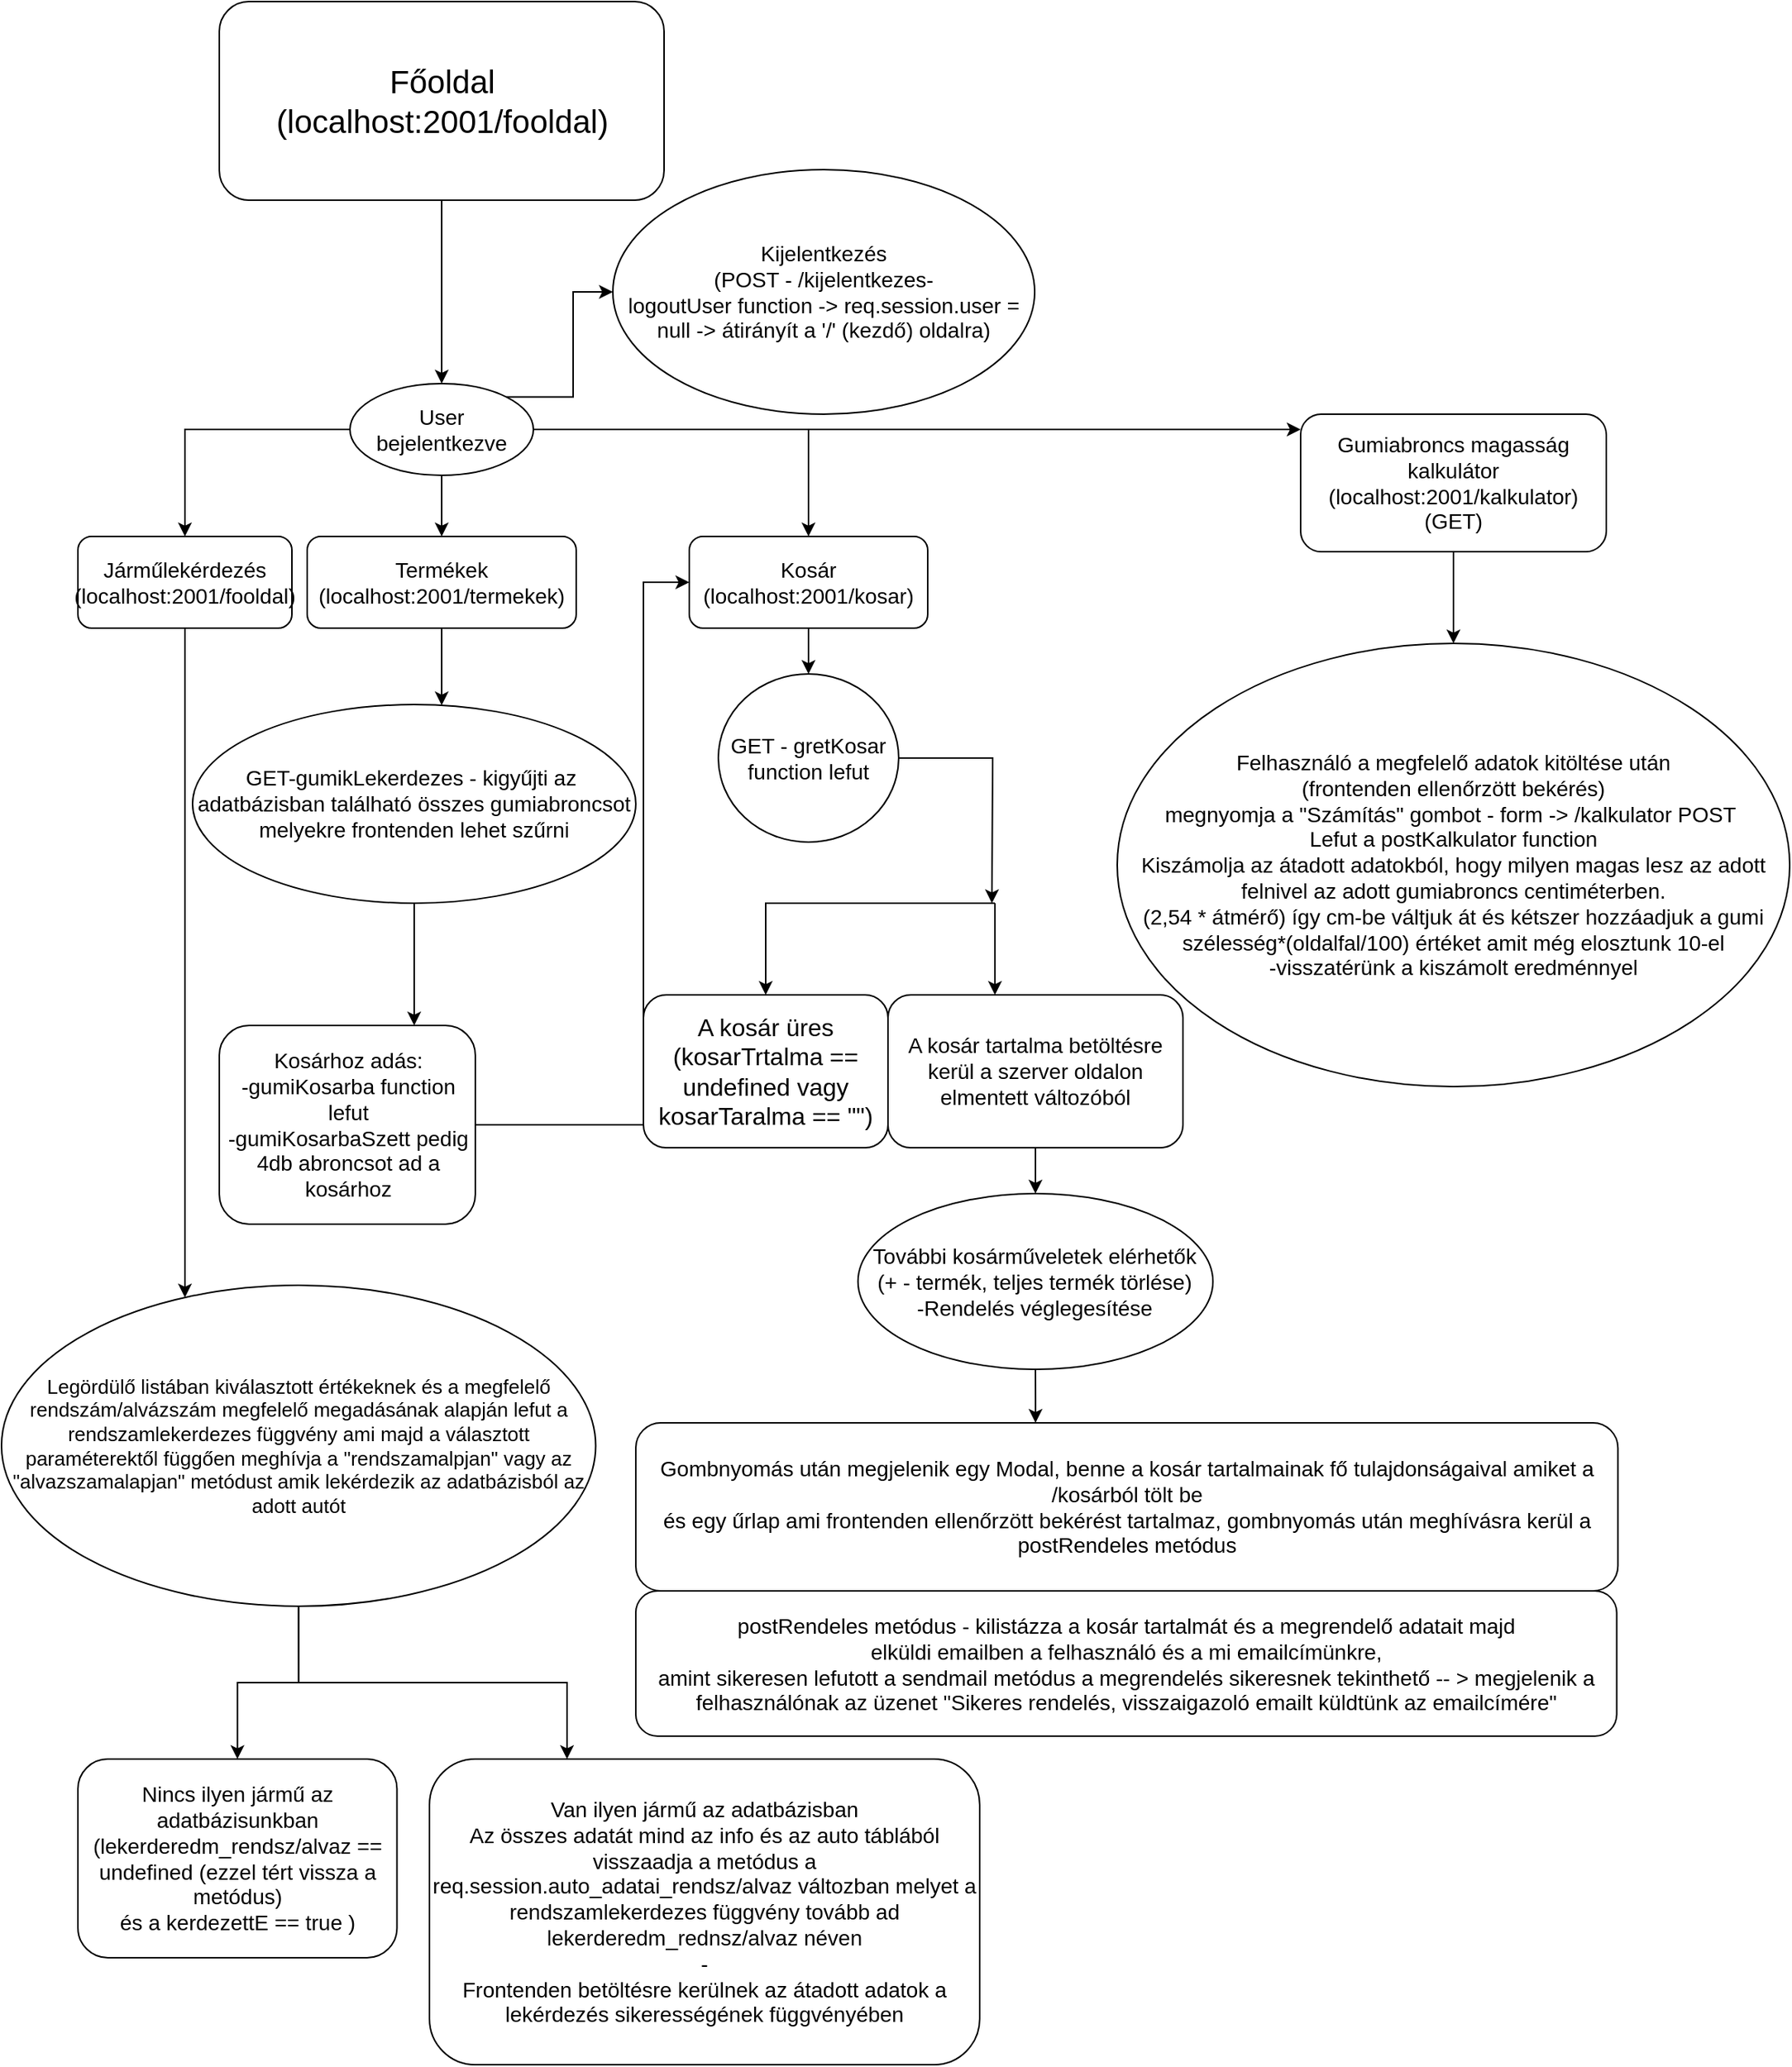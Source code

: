 <mxfile version="17.2.4" type="device"><diagram id="HGh5GYdAjxCbBvtb3ppb" name="Page-1"><mxGraphModel dx="767" dy="2381" grid="1" gridSize="10" guides="1" tooltips="1" connect="1" arrows="1" fold="1" page="1" pageScale="1" pageWidth="827" pageHeight="1169" math="0" shadow="0"><root><mxCell id="0"/><mxCell id="1" parent="0"/><mxCell id="qYlpwDRyYmOsgT5r-fNk-3" value="" style="edgeStyle=orthogonalEdgeStyle;rounded=0;orthogonalLoop=1;jettySize=auto;html=1;fontSize=17;" parent="1" source="qYlpwDRyYmOsgT5r-fNk-1" target="qYlpwDRyYmOsgT5r-fNk-2" edge="1"><mxGeometry relative="1" as="geometry"/></mxCell><mxCell id="qYlpwDRyYmOsgT5r-fNk-1" value="&lt;font style=&quot;font-size: 21px&quot;&gt;Főoldal&lt;br&gt;(localhost:2001/fooldal)&lt;/font&gt;" style="rounded=1;whiteSpace=wrap;html=1;" parent="1" vertex="1"><mxGeometry x="262.5" y="-20" width="291" height="130" as="geometry"/></mxCell><mxCell id="qYlpwDRyYmOsgT5r-fNk-7" value="" style="edgeStyle=orthogonalEdgeStyle;rounded=0;orthogonalLoop=1;jettySize=auto;html=1;fontSize=17;" parent="1" source="qYlpwDRyYmOsgT5r-fNk-2" target="qYlpwDRyYmOsgT5r-fNk-6" edge="1"><mxGeometry relative="1" as="geometry"/></mxCell><mxCell id="qYlpwDRyYmOsgT5r-fNk-9" value="" style="edgeStyle=orthogonalEdgeStyle;rounded=0;orthogonalLoop=1;jettySize=auto;html=1;fontSize=17;" parent="1" source="qYlpwDRyYmOsgT5r-fNk-2" target="qYlpwDRyYmOsgT5r-fNk-8" edge="1"><mxGeometry relative="1" as="geometry"/></mxCell><mxCell id="qYlpwDRyYmOsgT5r-fNk-11" value="" style="edgeStyle=orthogonalEdgeStyle;rounded=0;orthogonalLoop=1;jettySize=auto;html=1;fontSize=17;" parent="1" source="qYlpwDRyYmOsgT5r-fNk-2" target="qYlpwDRyYmOsgT5r-fNk-10" edge="1"><mxGeometry relative="1" as="geometry"/></mxCell><mxCell id="qYlpwDRyYmOsgT5r-fNk-13" value="" style="edgeStyle=orthogonalEdgeStyle;rounded=0;orthogonalLoop=1;jettySize=auto;html=1;fontSize=17;" parent="1" source="qYlpwDRyYmOsgT5r-fNk-2" target="qYlpwDRyYmOsgT5r-fNk-12" edge="1"><mxGeometry relative="1" as="geometry"><Array as="points"><mxPoint x="860" y="260"/><mxPoint x="860" y="260"/></Array></mxGeometry></mxCell><mxCell id="qYlpwDRyYmOsgT5r-fNk-18" style="edgeStyle=orthogonalEdgeStyle;rounded=0;orthogonalLoop=1;jettySize=auto;html=1;exitX=1;exitY=0;exitDx=0;exitDy=0;entryX=0;entryY=0.5;entryDx=0;entryDy=0;fontSize=17;" parent="1" source="qYlpwDRyYmOsgT5r-fNk-2" target="qYlpwDRyYmOsgT5r-fNk-4" edge="1"><mxGeometry relative="1" as="geometry"/></mxCell><mxCell id="qYlpwDRyYmOsgT5r-fNk-2" value="&lt;font style=&quot;font-size: 14px&quot;&gt;User bejelentkezve&lt;/font&gt;" style="ellipse;whiteSpace=wrap;html=1;rounded=1;" parent="1" vertex="1"><mxGeometry x="348" y="230" width="120" height="60" as="geometry"/></mxCell><mxCell id="qYlpwDRyYmOsgT5r-fNk-4" value="&lt;font style=&quot;font-size: 14px&quot;&gt;Kijelentkezés&lt;br&gt;(POST - /kijelentkezes- &lt;br&gt;logoutUser function -&amp;gt; req.session.user = null -&amp;gt; átirányít a '/' (kezdő) oldalra)&lt;/font&gt;" style="ellipse;whiteSpace=wrap;html=1;rounded=1;" parent="1" vertex="1"><mxGeometry x="520" y="90" width="276" height="160" as="geometry"/></mxCell><mxCell id="qYlpwDRyYmOsgT5r-fNk-15" value="" style="edgeStyle=orthogonalEdgeStyle;rounded=0;orthogonalLoop=1;jettySize=auto;html=1;fontSize=17;" parent="1" source="qYlpwDRyYmOsgT5r-fNk-6" target="qYlpwDRyYmOsgT5r-fNk-14" edge="1"><mxGeometry relative="1" as="geometry"><Array as="points"><mxPoint x="240" y="720"/><mxPoint x="240" y="720"/></Array></mxGeometry></mxCell><mxCell id="qYlpwDRyYmOsgT5r-fNk-6" value="&lt;font style=&quot;font-size: 14px&quot;&gt;Járműlekérdezés&lt;br&gt;(localhost:2001/fooldal)&lt;/font&gt;" style="whiteSpace=wrap;html=1;rounded=1;" parent="1" vertex="1"><mxGeometry x="170" y="330" width="140" height="60" as="geometry"/></mxCell><mxCell id="qYlpwDRyYmOsgT5r-fNk-17" value="" style="edgeStyle=orthogonalEdgeStyle;rounded=0;orthogonalLoop=1;jettySize=auto;html=1;fontSize=17;" parent="1" source="qYlpwDRyYmOsgT5r-fNk-8" target="qYlpwDRyYmOsgT5r-fNk-16" edge="1"><mxGeometry relative="1" as="geometry"><Array as="points"><mxPoint x="408" y="430"/><mxPoint x="408" y="430"/></Array></mxGeometry></mxCell><mxCell id="qYlpwDRyYmOsgT5r-fNk-8" value="&lt;font style=&quot;font-size: 14px&quot;&gt;Termékek&lt;br&gt;(localhost:2001/termekek)&lt;/font&gt;" style="whiteSpace=wrap;html=1;rounded=1;" parent="1" vertex="1"><mxGeometry x="320" y="330" width="176" height="60" as="geometry"/></mxCell><mxCell id="qYlpwDRyYmOsgT5r-fNk-27" value="" style="edgeStyle=orthogonalEdgeStyle;rounded=0;orthogonalLoop=1;jettySize=auto;html=1;fontSize=17;" parent="1" source="qYlpwDRyYmOsgT5r-fNk-10" target="qYlpwDRyYmOsgT5r-fNk-26" edge="1"><mxGeometry relative="1" as="geometry"/></mxCell><mxCell id="qYlpwDRyYmOsgT5r-fNk-10" value="&lt;font style=&quot;font-size: 14px&quot;&gt;Kosár&lt;br&gt;(localhost:2001/kosar)&lt;/font&gt;" style="whiteSpace=wrap;html=1;rounded=1;" parent="1" vertex="1"><mxGeometry x="570" y="330" width="156" height="60" as="geometry"/></mxCell><mxCell id="Z-UA0LGfHoTg0JX9UKSZ-2" value="" style="edgeStyle=orthogonalEdgeStyle;rounded=0;orthogonalLoop=1;jettySize=auto;html=1;" parent="1" source="qYlpwDRyYmOsgT5r-fNk-12" target="Z-UA0LGfHoTg0JX9UKSZ-1" edge="1"><mxGeometry relative="1" as="geometry"/></mxCell><mxCell id="qYlpwDRyYmOsgT5r-fNk-12" value="&lt;font style=&quot;font-size: 14px&quot;&gt;Gumiabroncs magasság kalkulátor&lt;br&gt;(localhost:2001/kalkulator) (GET)&lt;/font&gt;" style="whiteSpace=wrap;html=1;rounded=1;" parent="1" vertex="1"><mxGeometry x="970" y="250" width="200" height="90" as="geometry"/></mxCell><mxCell id="xdgRmM3sGP-fQzW3aatK-2" value="" style="edgeStyle=orthogonalEdgeStyle;rounded=0;orthogonalLoop=1;jettySize=auto;html=1;" parent="1" source="qYlpwDRyYmOsgT5r-fNk-14" target="xdgRmM3sGP-fQzW3aatK-1" edge="1"><mxGeometry relative="1" as="geometry"/></mxCell><mxCell id="tpSjlPLaAttCzlAUfKzX-3" style="edgeStyle=orthogonalEdgeStyle;rounded=0;orthogonalLoop=1;jettySize=auto;html=1;entryX=0.25;entryY=0;entryDx=0;entryDy=0;" parent="1" source="qYlpwDRyYmOsgT5r-fNk-14" target="xdgRmM3sGP-fQzW3aatK-3" edge="1"><mxGeometry relative="1" as="geometry"/></mxCell><mxCell id="qYlpwDRyYmOsgT5r-fNk-14" value="&lt;font style=&quot;font-size: 13px&quot;&gt;Legördülő listában kiválasztott értékeknek és a megfelelő rendszám/alvázszám megfelelő megadásának alapján lefut a rendszamlekerdezes függvény ami majd a választott paraméterektől függően meghívja a &quot;rendszamalpjan&quot; vagy az &quot;alvazszamalapjan&quot; metódust amik lekérdezik az adatbázisból az adott autót&lt;/font&gt;" style="ellipse;whiteSpace=wrap;html=1;rounded=1;" parent="1" vertex="1"><mxGeometry x="120" y="820" width="388.75" height="210" as="geometry"/></mxCell><mxCell id="qYlpwDRyYmOsgT5r-fNk-22" value="" style="edgeStyle=orthogonalEdgeStyle;rounded=0;orthogonalLoop=1;jettySize=auto;html=1;fontSize=17;" parent="1" source="qYlpwDRyYmOsgT5r-fNk-16" target="qYlpwDRyYmOsgT5r-fNk-21" edge="1"><mxGeometry relative="1" as="geometry"><Array as="points"><mxPoint x="390" y="630"/><mxPoint x="390" y="630"/></Array></mxGeometry></mxCell><mxCell id="qYlpwDRyYmOsgT5r-fNk-16" value="&lt;font style=&quot;font-size: 14px&quot;&gt;GET-gumikLekerdezes - kigyűjti az&amp;nbsp; adatbázisban található összes gumiabroncsot&lt;br&gt;melyekre frontenden lehet szűrni&lt;/font&gt;" style="ellipse;whiteSpace=wrap;html=1;rounded=1;" parent="1" vertex="1"><mxGeometry x="245" y="440" width="290" height="130" as="geometry"/></mxCell><mxCell id="tpSjlPLaAttCzlAUfKzX-4" style="edgeStyle=orthogonalEdgeStyle;rounded=0;orthogonalLoop=1;jettySize=auto;html=1;entryX=0;entryY=0.5;entryDx=0;entryDy=0;" parent="1" source="qYlpwDRyYmOsgT5r-fNk-21" target="qYlpwDRyYmOsgT5r-fNk-10" edge="1"><mxGeometry relative="1" as="geometry"><mxPoint x="570" y="370" as="targetPoint"/><Array as="points"><mxPoint x="540" y="715"/><mxPoint x="540" y="360"/></Array></mxGeometry></mxCell><mxCell id="qYlpwDRyYmOsgT5r-fNk-21" value="&lt;font style=&quot;font-size: 14px&quot;&gt;Kosárhoz adás:&lt;br&gt;-gumiKosarba function lefut&lt;br&gt;-gumiKosarbaSzett pedig 4db abroncsot ad a kosárhoz&lt;/font&gt;" style="whiteSpace=wrap;html=1;rounded=1;" parent="1" vertex="1"><mxGeometry x="262.5" y="650" width="167.5" height="130" as="geometry"/></mxCell><mxCell id="qYlpwDRyYmOsgT5r-fNk-35" value="" style="edgeStyle=orthogonalEdgeStyle;rounded=0;orthogonalLoop=1;jettySize=auto;html=1;fontSize=17;" parent="1" target="qYlpwDRyYmOsgT5r-fNk-34" edge="1"><mxGeometry relative="1" as="geometry"><mxPoint x="770" y="570" as="sourcePoint"/><Array as="points"><mxPoint x="770" y="570"/><mxPoint x="620" y="570"/></Array></mxGeometry></mxCell><mxCell id="qYlpwDRyYmOsgT5r-fNk-37" value="" style="edgeStyle=orthogonalEdgeStyle;rounded=0;orthogonalLoop=1;jettySize=auto;html=1;fontSize=17;" parent="1" target="qYlpwDRyYmOsgT5r-fNk-36" edge="1"><mxGeometry relative="1" as="geometry"><mxPoint x="770" y="570" as="sourcePoint"/><Array as="points"><mxPoint x="770" y="610"/><mxPoint x="770" y="610"/></Array></mxGeometry></mxCell><mxCell id="xdgRmM3sGP-fQzW3aatK-7" style="edgeStyle=orthogonalEdgeStyle;rounded=0;orthogonalLoop=1;jettySize=auto;html=1;" parent="1" source="qYlpwDRyYmOsgT5r-fNk-26" edge="1"><mxGeometry relative="1" as="geometry"><mxPoint x="768" y="570" as="targetPoint"/></mxGeometry></mxCell><mxCell id="qYlpwDRyYmOsgT5r-fNk-26" value="&lt;font style=&quot;font-size: 14px&quot;&gt;GET - gretKosar function lefut&lt;/font&gt;" style="ellipse;whiteSpace=wrap;html=1;rounded=1;" parent="1" vertex="1"><mxGeometry x="589" y="420" width="118" height="110" as="geometry"/></mxCell><mxCell id="qYlpwDRyYmOsgT5r-fNk-34" value="&lt;font style=&quot;font-size: 16px&quot;&gt;&lt;font style=&quot;font-size: 16px&quot;&gt;A kosár üres&lt;/font&gt;&lt;br&gt;(kosarTrtalma == undefined vagy&lt;br&gt;kosarTaralma == &quot;&quot;)&lt;/font&gt;" style="whiteSpace=wrap;html=1;rounded=1;" parent="1" vertex="1"><mxGeometry x="540" y="630" width="160" height="100" as="geometry"/></mxCell><mxCell id="qYlpwDRyYmOsgT5r-fNk-39" value="" style="edgeStyle=orthogonalEdgeStyle;rounded=0;orthogonalLoop=1;jettySize=auto;html=1;fontSize=17;" parent="1" source="qYlpwDRyYmOsgT5r-fNk-36" target="qYlpwDRyYmOsgT5r-fNk-38" edge="1"><mxGeometry relative="1" as="geometry"/></mxCell><mxCell id="qYlpwDRyYmOsgT5r-fNk-36" value="&lt;font style=&quot;font-size: 14px&quot;&gt;A kosár tartalma betöltésre kerül a szerver oldalon elmentett változóból&lt;/font&gt;" style="whiteSpace=wrap;html=1;rounded=1;" parent="1" vertex="1"><mxGeometry x="700" y="630" width="193" height="100" as="geometry"/></mxCell><mxCell id="xdgRmM3sGP-fQzW3aatK-9" value="" style="edgeStyle=orthogonalEdgeStyle;rounded=0;orthogonalLoop=1;jettySize=auto;html=1;" parent="1" source="qYlpwDRyYmOsgT5r-fNk-38" target="xdgRmM3sGP-fQzW3aatK-8" edge="1"><mxGeometry relative="1" as="geometry"><Array as="points"><mxPoint x="797" y="895"/><mxPoint x="797" y="895"/></Array></mxGeometry></mxCell><mxCell id="qYlpwDRyYmOsgT5r-fNk-38" value="&lt;font style=&quot;font-size: 14px&quot;&gt;További kosárműveletek elérhetők&lt;br&gt;(+ - termék, teljes termék törlése)&lt;br&gt;-Rendelés véglegesítése&lt;/font&gt;" style="ellipse;whiteSpace=wrap;html=1;rounded=1;" parent="1" vertex="1"><mxGeometry x="680.37" y="760" width="232.25" height="115" as="geometry"/></mxCell><mxCell id="Z-UA0LGfHoTg0JX9UKSZ-1" value="&lt;font style=&quot;font-size: 14px&quot;&gt;Felhasználó a megfelelő adatok kitöltése után&lt;br&gt;(frontenden ellenőrzött bekérés)&lt;br&gt;megnyomja a &quot;Számítás&quot; gombot - form -&amp;gt; /kalkulator POST&amp;nbsp;&lt;br&gt;Lefut a postKalkulator function&lt;br&gt;Kiszámolja az átadott adatokból, hogy milyen magas lesz az adott felnivel az adott gumiabroncs centiméterben.&lt;br&gt;(2,54 * átmérő) így cm-be váltjuk át és kétszer hozzáadjuk a gumi szélesség*(oldalfal/100) értéket amit még elosztunk 10-el&lt;br&gt;-visszatérünk a kiszámolt eredménnyel&lt;/font&gt;" style="ellipse;whiteSpace=wrap;html=1;rounded=1;" parent="1" vertex="1"><mxGeometry x="850" y="400" width="440" height="290" as="geometry"/></mxCell><mxCell id="xdgRmM3sGP-fQzW3aatK-1" value="&lt;font style=&quot;font-size: 14px&quot;&gt;Nincs ilyen jármű az adatbázisunkban&lt;br&gt;(lekerderedm_rendsz/alvaz == undefined (ezzel tért vissza a metódus)&lt;br&gt;és a kerdezettE == true )&lt;/font&gt;" style="whiteSpace=wrap;html=1;rounded=1;" parent="1" vertex="1"><mxGeometry x="170" y="1130" width="208.74" height="130" as="geometry"/></mxCell><mxCell id="xdgRmM3sGP-fQzW3aatK-3" value="&lt;font style=&quot;font-size: 14px&quot;&gt;Van ilyen jármű az adatbázisban&lt;br&gt;Az összes adatát mind az info és az auto táblából visszaadja a metódus a req.session.auto_adatai_rendsz/alvaz változban melyet a rendszamlekerdezes függvény tovább ad lekerderedm_rednsz/alvaz néven&lt;br&gt;-&lt;br&gt;Frontenden betöltésre kerülnek az átadott adatok a lekérdezés sikerességének függvényében&lt;/font&gt;" style="whiteSpace=wrap;html=1;rounded=1;" parent="1" vertex="1"><mxGeometry x="400" y="1130" width="360" height="200" as="geometry"/></mxCell><mxCell id="tpSjlPLaAttCzlAUfKzX-2" value="" style="edgeStyle=orthogonalEdgeStyle;rounded=0;orthogonalLoop=1;jettySize=auto;html=1;" parent="1" source="xdgRmM3sGP-fQzW3aatK-8" target="tpSjlPLaAttCzlAUfKzX-1" edge="1"><mxGeometry relative="1" as="geometry"/></mxCell><mxCell id="xdgRmM3sGP-fQzW3aatK-8" value="&lt;font style=&quot;font-size: 14px&quot;&gt;Gombnyomás után megjelenik egy Modal, benne a kosár tartalmainak fő tulajdonságaival amiket a /kosárból tölt be&lt;br&gt;és egy űrlap ami frontenden ellenőrzött bekérést tartalmaz, gombnyomás után meghívásra kerül a postRendeles metódus&lt;/font&gt;" style="whiteSpace=wrap;html=1;rounded=1;" parent="1" vertex="1"><mxGeometry x="535.0" y="910" width="642.62" height="110" as="geometry"/></mxCell><mxCell id="tpSjlPLaAttCzlAUfKzX-1" value="&lt;font style=&quot;font-size: 14px&quot;&gt;postRendeles metódus - kilistázza a kosár tartalmát és a megrendelő adatait majd&lt;br&gt;elküldi emailben a felhasználó és a mi emailcímünkre,&lt;br&gt;amint sikeresen lefutott a sendmail metódus a megrendelés sikeresnek tekinthető -- &amp;gt; megjelenik a felhasználónak az üzenet &quot;Sikeres rendelés, visszaigazoló emailt küldtünk az emailcímére&quot;&lt;/font&gt;" style="whiteSpace=wrap;html=1;rounded=1;" parent="1" vertex="1"><mxGeometry x="535" y="1020" width="641.81" height="95" as="geometry"/></mxCell></root></mxGraphModel></diagram></mxfile>